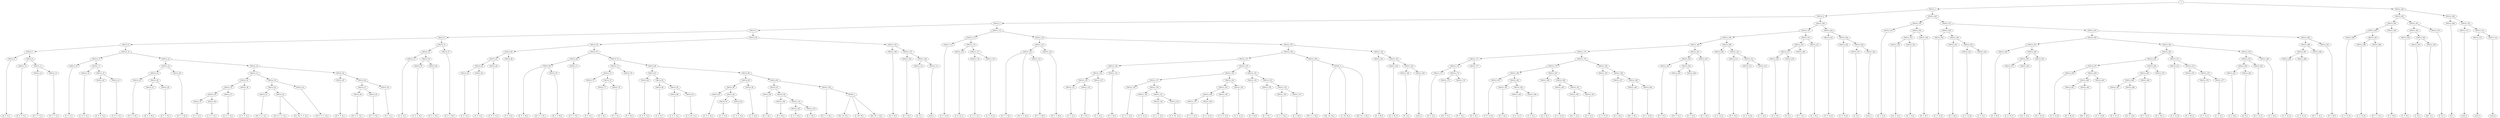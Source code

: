 digraph sample{
"S" -> "C84312_1";
"C84312_1" -> "C84312_2";
"C84312_2" -> "C84312_3";
"C84312_3" -> "C84312_4";
"C84312_4" -> "C84312_5";
"C84312_5" -> "C84312_6";
"C84312_6" -> "C84312_7";
"C84312_7" -> "C84312_8";
"C84312_8" -> "[D  F  G]_1";
"C84312_7" -> "C84312_9";
"C84312_9" -> "C84312_10";
"C84312_10" -> "[D  E  F  G]_1";
"C84312_9" -> "C84312_11";
"C84312_11" -> "C84312_12";
"C84312_12" -> "[D  E  F  G]_2";
"C84312_11" -> "C84312_13";
"C84312_13" -> "[D  E  F  G]_3";
"C84312_6" -> "C84312_14";
"C84312_14" -> "C84312_15";
"C84312_15" -> "C84312_16";
"C84312_16" -> "[C  E  G]_1";
"C84312_15" -> "C84312_17";
"C84312_17" -> "C84312_18";
"C84312_18" -> "[C  D  E  G]_1";
"C84312_17" -> "C84312_19";
"C84312_19" -> "C84312_20";
"C84312_20" -> "[C  D  E  G]_2";
"C84312_19" -> "C84312_21";
"C84312_21" -> "[C  D  E  G]_3";
"C84312_14" -> "C84312_22";
"C84312_22" -> "C84312_23";
"C84312_23" -> "C84312_24";
"C84312_24" -> "C84312_25";
"C84312_25" -> "[D  F  G  B]_1";
"C84312_24" -> "C84312_26";
"C84312_26" -> "C84312_27";
"C84312_27" -> "[D  F  G  B]_2";
"C84312_26" -> "C84312_28";
"C84312_28" -> "[D  F  G  B]_3";
"C84312_23" -> "C84312_29";
"C84312_29" -> "[D  F  G  B]_4";
"C84312_22" -> "C84312_30";
"C84312_30" -> "C84312_31";
"C84312_31" -> "C84312_32";
"C84312_32" -> "C84312_33";
"C84312_33" -> "C84312_34";
"C84312_34" -> "C84312_35";
"C84312_35" -> "[C  E  G]_2";
"C84312_34" -> "C84312_36";
"C84312_36" -> "[C  E  F  G]_1";
"C84312_33" -> "C84312_37";
"C84312_37" -> "[C  E  F  G]_2";
"C84312_32" -> "C84312_38";
"C84312_38" -> "[C  E  F  G]_3";
"C84312_31" -> "C84312_39";
"C84312_39" -> "C84312_40";
"C84312_40" -> "C84312_41";
"C84312_41" -> "[Cis  E  G  A]_1";
"C84312_40" -> "C84312_42";
"C84312_42" -> "[Cis  E  F  G  A]_1";
"C84312_42" -> "[Cis  Dis  E  G  A]_1";
"C84312_39" -> "C84312_43";
"C84312_43" -> "[Cis  E  F  G  A]_2";
"C84312_30" -> "C84312_44";
"C84312_44" -> "C84312_45";
"C84312_45" -> "[D  E  F  A]_1";
"C84312_44" -> "C84312_46";
"C84312_46" -> "C84312_47";
"C84312_47" -> "C84312_48";
"C84312_48" -> "[Cis  D  F  A]_1";
"C84312_47" -> "C84312_49";
"C84312_49" -> "[D  F  A  B]_1";
"C84312_46" -> "C84312_50";
"C84312_50" -> "[D  F  A]_1";
"C84312_5" -> "C84312_51";
"C84312_51" -> "C84312_52";
"C84312_52" -> "C84312_53";
"C84312_53" -> "[C  E  G]_3";
"C84312_52" -> "C84312_54";
"C84312_54" -> "C84312_55";
"C84312_55" -> "[C  E  G  B]_1";
"C84312_54" -> "C84312_56";
"C84312_56" -> "[E  F  G  B]_1";
"C84312_51" -> "C84312_57";
"C84312_57" -> "[D  F  G  B]_5";
"C84312_4" -> "C84312_58";
"C84312_58" -> "C84312_59";
"C84312_59" -> "C84312_60";
"C84312_60" -> "C84312_61";
"C84312_61" -> "C84312_62";
"C84312_62" -> "C84312_63";
"C84312_63" -> "[C  E  G]_4";
"C84312_62" -> "C84312_64";
"C84312_64" -> "[C  E  G]_5";
"C84312_61" -> "C84312_65";
"C84312_65" -> "[C  D  E  G]_4";
"C84312_60" -> "C84312_66";
"C84312_66" -> "[C  E  G]_6";
"C84312_59" -> "C84312_67";
"C84312_67" -> "C84312_68";
"C84312_68" -> "C84312_69";
"C84312_69" -> "[E  F  G  B]_2";
"C84312_69" -> "[Cis  F  G  B]_1";
"C84312_69" -> "C84312_70";
"C84312_70" -> "[D  F  G  B]_6";
"C84312_68" -> "C84312_71";
"C84312_71" -> "[D  F  G  B]_7";
"C84312_67" -> "C84312_72";
"C84312_72" -> "C84312_73";
"C84312_73" -> "C84312_74";
"C84312_74" -> "C84312_75";
"C84312_75" -> "[C  F  G]_1";
"C84312_74" -> "C84312_76";
"C84312_76" -> "C84312_77";
"C84312_77" -> "[F  G  B]_1";
"C84312_76" -> "C84312_78";
"C84312_78" -> "[F  G  A]_1";
"C84312_73" -> "C84312_79";
"C84312_79" -> "[F  G  B]_2";
"C84312_72" -> "C84312_80";
"C84312_80" -> "C84312_81";
"C84312_81" -> "C84312_82";
"C84312_82" -> "[C  D  E  G]_5";
"C84312_81" -> "C84312_83";
"C84312_83" -> "C84312_84";
"C84312_84" -> "[C  E  G]_7";
"C84312_83" -> "C84312_85";
"C84312_85" -> "C84312_86";
"C84312_86" -> "[C  E  G  A]_1";
"C84312_85" -> "C84312_87";
"C84312_87" -> "[C  E  Fis  G]_1";
"C84312_80" -> "C84312_88";
"C84312_88" -> "C84312_89";
"C84312_89" -> "C84312_90";
"C84312_90" -> "C84312_91";
"C84312_91" -> "[C  E  G  A]_2";
"C84312_90" -> "C84312_92";
"C84312_92" -> "C84312_93";
"C84312_93" -> "[C  E  G]_8";
"C84312_92" -> "C84312_94";
"C84312_94" -> "[C  D  E  G]_6";
"C84312_89" -> "C84312_95";
"C84312_95" -> "[C  E  G]_9";
"C84312_88" -> "C84312_96";
"C84312_96" -> "C84312_97";
"C84312_97" -> "C84312_98";
"C84312_98" -> "[E  G  B]_1";
"C84312_97" -> "C84312_99";
"C84312_99" -> "C84312_100";
"C84312_100" -> "[E  G  B]_2";
"C84312_99" -> "C84312_101";
"C84312_101" -> "C84312_102";
"C84312_102" -> "[C  E  G  B]_2";
"C84312_101" -> "C84312_103";
"C84312_103" -> "[E  G  B]_3";
"C84312_96" -> "C84312_104";
"C84312_104" -> "[Fis  G  A  B]_1";
"C84312_104" -> "C83581_1";
"C83581_1" -> "[Dis  Ais  B]_1";
"C83581_1" -> "[C  Dis  B]_1";
"C83581_1" -> "[Dis  Fis  A  B]_1";
"C84312_58" -> "C84312_105";
"C84312_105" -> "C84312_106";
"C84312_106" -> "[E  G  B]_4";
"C84312_105" -> "C84312_107";
"C84312_107" -> "C84312_108";
"C84312_108" -> "[E  G  B]_5";
"C84312_107" -> "C84312_109";
"C84312_109" -> "C84312_110";
"C84312_110" -> "[E  G]_1";
"C84312_109" -> "C84312_111";
"C84312_111" -> "[rest]_1";
"C84312_3" -> "C84312_112";
"C84312_112" -> "C84312_113";
"C84312_113" -> "C84312_114";
"C84312_114" -> "[C  E  G]_10";
"C84312_113" -> "C84312_115";
"C84312_115" -> "C84312_116";
"C84312_116" -> "[C  E  G]_11";
"C84312_115" -> "C84312_117";
"C84312_117" -> "C84312_118";
"C84312_118" -> "[C  D  E  G]_7";
"C84312_117" -> "C84312_119";
"C84312_119" -> "[C  E  G]_12";
"C84312_112" -> "C84312_120";
"C84312_120" -> "C84312_121";
"C84312_121" -> "C84312_122";
"C84312_122" -> "[E  F  G  B]_3";
"C84312_122" -> "[Cis  F  G  B]_2";
"C84312_122" -> "C84312_123";
"C84312_123" -> "[D  F  G  B]_8";
"C84312_121" -> "C84312_124";
"C84312_124" -> "[D  F  G  B]_9";
"C84312_120" -> "C84312_125";
"C84312_125" -> "C84312_126";
"C84312_126" -> "C84312_127";
"C84312_127" -> "C84312_128";
"C84312_128" -> "C84312_129";
"C84312_129" -> "C84312_130";
"C84312_130" -> "C84312_131";
"C84312_131" -> "[C  F  G]_2";
"C84312_130" -> "C84312_132";
"C84312_132" -> "[F  G  B]_3";
"C84312_129" -> "C84312_133";
"C84312_133" -> "[F  G  A]_2";
"C84312_128" -> "C84312_134";
"C84312_134" -> "[F  G  B]_4";
"C84312_127" -> "C84312_135";
"C84312_135" -> "C84312_136";
"C84312_136" -> "C84312_137";
"C84312_137" -> "C84312_138";
"C84312_138" -> "[C  D  E  G]_8";
"C84312_137" -> "C84312_139";
"C84312_139" -> "C84312_140";
"C84312_140" -> "[C  E  G]_13";
"C84312_139" -> "C84312_141";
"C84312_141" -> "C84312_142";
"C84312_142" -> "[C  E  G  A]_3";
"C84312_141" -> "C84312_143";
"C84312_143" -> "[C  E  Fis  G]_2";
"C84312_136" -> "C84312_144";
"C84312_144" -> "C84312_145";
"C84312_145" -> "C84312_146";
"C84312_146" -> "C84312_147";
"C84312_147" -> "[C  E  G  A]_4";
"C84312_146" -> "C84312_148";
"C84312_148" -> "[C  E  G]_14";
"C84312_145" -> "C84312_149";
"C84312_149" -> "[C  D  E  G]_9";
"C84312_144" -> "C84312_150";
"C84312_150" -> "[C  E  G]_15";
"C84312_135" -> "C84312_151";
"C84312_151" -> "C84312_152";
"C84312_152" -> "[E  G  B]_6";
"C84312_151" -> "C84312_153";
"C84312_153" -> "C84312_154";
"C84312_154" -> "[E  G  B]_7";
"C84312_153" -> "C84312_155";
"C84312_155" -> "C84312_156";
"C84312_156" -> "[C  E  G  B]_3";
"C84312_155" -> "C84312_157";
"C84312_157" -> "[E  G  B]_8";
"C84312_126" -> "C84312_158";
"C84312_158" -> "[Fis  G  A  B]_2";
"C84312_158" -> "C83581_2";
"C83581_2" -> "[Dis  Ais  B]_2";
"C83581_2" -> "[C  Dis  B]_2";
"C83581_2" -> "[Dis  Fis  A  B]_2";
"C84312_125" -> "C84312_159";
"C84312_159" -> "C84312_160";
"C84312_160" -> "[E  G  B]_9";
"C84312_159" -> "C84312_161";
"C84312_161" -> "C84312_162";
"C84312_162" -> "[E  G  B]_10";
"C84312_161" -> "C84312_163";
"C84312_163" -> "C84312_164";
"C84312_164" -> "[E  G]_2";
"C84312_163" -> "C84312_165";
"C84312_165" -> "[rest]_2";
"C84312_2" -> "C84312_166";
"C84312_166" -> "C84312_167";
"C84312_167" -> "C84312_168";
"C84312_168" -> "C84312_169";
"C84312_169" -> "C84312_170";
"C84312_170" -> "C84312_171";
"C84312_171" -> "C84312_172";
"C84312_172" -> "C84312_173";
"C84312_173" -> "[D  F  G]_2";
"C84312_172" -> "C84312_174";
"C84312_174" -> "C84312_175";
"C84312_175" -> "[Cis  E  G]_1";
"C84312_174" -> "C84312_176";
"C84312_176" -> "[D  F  G]_3";
"C84312_171" -> "C84312_177";
"C84312_177" -> "[D  G  B]_1";
"C84312_170" -> "C84312_178";
"C84312_178" -> "C84312_179";
"C84312_179" -> "C84312_180";
"C84312_180" -> "C84312_181";
"C84312_181" -> "[C  E  G]_16";
"C84312_180" -> "C84312_182";
"C84312_182" -> "C84312_183";
"C84312_183" -> "[D  G  B]_2";
"C84312_182" -> "C84312_184";
"C84312_184" -> "C84312_185";
"C84312_185" -> "[C  E  G]_17";
"C84312_184" -> "C84312_186";
"C84312_186" -> "[C  G  A]_1";
"C84312_179" -> "C84312_187";
"C84312_187" -> "C84312_188";
"C84312_188" -> "[D  G  B]_3";
"C84312_187" -> "C84312_189";
"C84312_189" -> "C84312_190";
"C84312_190" -> "[C  E  G]_18";
"C84312_189" -> "C84312_191";
"C84312_191" -> "C84312_192";
"C84312_192" -> "[Cis  E  G]_2";
"C84312_191" -> "C84312_193";
"C84312_193" -> "[D  F  G]_4";
"C84312_178" -> "C84312_194";
"C84312_194" -> "C84312_195";
"C84312_195" -> "[C  E  G]_19";
"C84312_194" -> "C84312_196";
"C84312_196" -> "C84312_197";
"C84312_197" -> "[D  G  B]_4";
"C84312_196" -> "C84312_198";
"C84312_198" -> "C84312_199";
"C84312_199" -> "[Dis  G  B]_1";
"C84312_198" -> "C84312_200";
"C84312_200" -> "[C  E  G]_20";
"C84312_169" -> "C84312_201";
"C84312_201" -> "C84312_202";
"C84312_202" -> "C84312_203";
"C84312_203" -> "[D  F  G]_5";
"C84312_202" -> "C84312_204";
"C84312_204" -> "C84312_205";
"C84312_205" -> "[Cis  E  G]_3";
"C84312_204" -> "C84312_206";
"C84312_206" -> "[D  F  G]_6";
"C84312_201" -> "C84312_207";
"C84312_207" -> "[D  G  B]_5";
"C84312_168" -> "C84312_208";
"C84312_208" -> "C84312_209";
"C84312_209" -> "[C  E  G]_21";
"C84312_208" -> "C84312_210";
"C84312_210" -> "C84312_211";
"C84312_211" -> "[D  G  B]_6";
"C84312_210" -> "C84312_212";
"C84312_212" -> "C84312_213";
"C84312_213" -> "[C  E  G]_22";
"C84312_212" -> "C84312_214";
"C84312_214" -> "[C  G  A]_2";
"C84312_167" -> "C84312_215";
"C84312_215" -> "C84312_216";
"C84312_216" -> "C84312_217";
"C84312_217" -> "C84312_218";
"C84312_218" -> "[C  D  B]_1";
"C84312_217" -> "C84312_219";
"C84312_219" -> "[D  E]_1";
"C84312_216" -> "C84312_220";
"C84312_220" -> "[D  F  G]_7";
"C84312_215" -> "C84312_221";
"C84312_221" -> "[G  A  B]_1";
"C84312_166" -> "C84312_222";
"C84312_222" -> "C84312_223";
"C84312_223" -> "[C  E  G]_23";
"C84312_222" -> "C84312_224";
"C84312_224" -> "C84312_225";
"C84312_225" -> "[C  E  G]_24";
"C84312_224" -> "C84312_226";
"C84312_226" -> "C84312_227";
"C84312_227" -> "[C  E]_1";
"C84312_226" -> "C84312_228";
"C84312_228" -> "[rest]_3";
"C84312_1" -> "C84312_229";
"C84312_229" -> "C84312_230";
"C84312_230" -> "C84312_231";
"C84312_231" -> "[D  F  G]_8";
"C84312_230" -> "C84312_232";
"C84312_232" -> "C84312_233";
"C84312_233" -> "C84312_234";
"C84312_234" -> "[Cis  E  G]_4";
"C84312_233" -> "C84312_235";
"C84312_235" -> "[D  F  G]_9";
"C84312_232" -> "C84312_236";
"C84312_236" -> "[D  G  B]_7";
"C84312_229" -> "C84312_237";
"C84312_237" -> "C84312_238";
"C84312_238" -> "C84312_239";
"C84312_239" -> "[C  E  G]_25";
"C84312_238" -> "C84312_240";
"C84312_240" -> "C84312_241";
"C84312_241" -> "[D  G  B]_8";
"C84312_240" -> "C84312_242";
"C84312_242" -> "C84312_243";
"C84312_243" -> "[C  E  G]_26";
"C84312_242" -> "C84312_244";
"C84312_244" -> "[C  G  A]_3";
"C84312_237" -> "C84312_245";
"C84312_245" -> "C84312_246";
"C84312_246" -> "C84312_247";
"C84312_247" -> "C84312_248";
"C84312_248" -> "[D  G  B]_9";
"C84312_247" -> "C84312_249";
"C84312_249" -> "C84312_250";
"C84312_250" -> "C84312_251";
"C84312_251" -> "[C  E  G]_27";
"C84312_250" -> "C84312_252";
"C84312_252" -> "[Cis  E  G]_5";
"C84312_249" -> "C84312_253";
"C84312_253" -> "[D  F  G]_10";
"C84312_246" -> "C84312_254";
"C84312_254" -> "C84312_255";
"C84312_255" -> "C84312_256";
"C84312_256" -> "C84312_257";
"C84312_257" -> "C84312_258";
"C84312_258" -> "[C  E  G]_28";
"C84312_257" -> "C84312_259";
"C84312_259" -> "C84312_260";
"C84312_260" -> "C84312_261";
"C84312_261" -> "[D  G  B]_10";
"C84312_260" -> "C84312_262";
"C84312_262" -> "[Dis  G  B]_2";
"C84312_259" -> "C84312_263";
"C84312_263" -> "[C  E  G]_29";
"C84312_256" -> "C84312_264";
"C84312_264" -> "C84312_265";
"C84312_265" -> "C84312_266";
"C84312_266" -> "C84312_267";
"C84312_267" -> "[D  F  G]_11";
"C84312_266" -> "C84312_268";
"C84312_268" -> "[Cis  E  G]_6";
"C84312_265" -> "C84312_269";
"C84312_269" -> "[D  F  G]_12";
"C84312_264" -> "C84312_270";
"C84312_270" -> "[D  G  B]_11";
"C84312_255" -> "C84312_271";
"C84312_271" -> "C84312_272";
"C84312_272" -> "[C  E  G]_30";
"C84312_271" -> "C84312_273";
"C84312_273" -> "C84312_274";
"C84312_274" -> "[D  G  B]_12";
"C84312_273" -> "C84312_275";
"C84312_275" -> "C84312_276";
"C84312_276" -> "[C  E  G]_31";
"C84312_275" -> "C84312_277";
"C84312_277" -> "[C  G  A]_4";
"C84312_254" -> "C84312_278";
"C84312_278" -> "C84312_279";
"C84312_279" -> "C84312_280";
"C84312_280" -> "C84312_281";
"C84312_281" -> "[C  D  B]_2";
"C84312_280" -> "C84312_282";
"C84312_282" -> "[D  E]_2";
"C84312_279" -> "C84312_283";
"C84312_283" -> "[D  F  G]_13";
"C84312_278" -> "C84312_284";
"C84312_284" -> "[G  A  B]_2";
"C84312_245" -> "C84312_285";
"C84312_285" -> "C84312_286";
"C84312_286" -> "C84312_287";
"C84312_287" -> "C84312_288";
"C84312_288" -> "[C  E  G]_32";
"C84312_287" -> "C84312_289";
"C84312_289" -> "[C  E  G]_33";
"C84312_286" -> "C84312_290";
"C84312_290" -> "[D  F  G  A]_1";
"C84312_285" -> "C84312_291";
"C84312_291" -> "[F  G  B]_5";
"S" -> "C84312_292";
"C84312_292" -> "C84312_293";
"C84312_293" -> "C84312_294";
"C84312_294" -> "C84312_295";
"C84312_295" -> "C84312_296";
"C84312_296" -> "[C  E  G]_34";
"C84312_295" -> "C84312_297";
"C84312_297" -> "C84312_298";
"C84312_298" -> "[C  E  G]_35";
"C84312_297" -> "C84312_299";
"C84312_299" -> "[D  F  G  A]_2";
"C84312_294" -> "C84312_300";
"C84312_300" -> "[F  G  B]_6";
"C84312_293" -> "C84312_301";
"C84312_301" -> "C84312_302";
"C84312_302" -> "C84312_303";
"C84312_303" -> "[C  E  B]_1";
"C84312_302" -> "C84312_304";
"C84312_304" -> "C84312_305";
"C84312_305" -> "[C  E]_2";
"C84312_304" -> "C84312_306";
"C84312_306" -> "[Dis  G]_1";
"C84312_301" -> "C84312_307";
"C84312_307" -> "[E  G]_3";
"C84312_292" -> "C84312_308";
"C84312_308" -> "C84312_309";
"C84312_309" -> "[C]_1";
"C84312_308" -> "C84312_310";
"C84312_310" -> "C84312_311";
"C84312_311" -> "[rest]_4";
"C84312_310" -> "C84312_312";
"C84312_312" -> "C84312_313";
"C84312_313" -> "[rest]_5";
"C84312_312" -> "C84312_314";
"C84312_314" -> "[rest]_6";

{rank = min; "S";}
{rank = same; "C84312_1"; "C84312_292";}
{rank = same; "C84312_2"; "C84312_229"; "C84312_293"; "C84312_308";}
{rank = same; "C84312_3"; "C84312_166"; "C84312_230"; "C84312_237"; "C84312_294"; "C84312_301"; "C84312_309"; "C84312_310";}
{rank = same; "C84312_4"; "C84312_112"; "C84312_167"; "C84312_222"; "C84312_231"; "C84312_232"; "C84312_238"; "C84312_245"; "C84312_295"; "C84312_300"; "C84312_302"; "C84312_307"; "C84312_311"; "C84312_312";}
{rank = same; "C84312_5"; "C84312_58"; "C84312_113"; "C84312_120"; "C84312_168"; "C84312_215"; "C84312_223"; "C84312_224"; "C84312_233"; "C84312_236"; "C84312_239"; "C84312_240"; "C84312_246"; "C84312_285"; "C84312_296"; "C84312_297"; "C84312_303"; "C84312_304"; "C84312_313"; "C84312_314";}
{rank = same; "C84312_6"; "C84312_51"; "C84312_59"; "C84312_105"; "C84312_114"; "C84312_115"; "C84312_121"; "C84312_125"; "C84312_169"; "C84312_208"; "C84312_216"; "C84312_221"; "C84312_225"; "C84312_226"; "C84312_234"; "C84312_235"; "C84312_241"; "C84312_242"; "C84312_247"; "C84312_254"; "C84312_286"; "C84312_291"; "C84312_298"; "C84312_299"; "C84312_305"; "C84312_306";}
{rank = same; "C84312_7"; "C84312_14"; "C84312_52"; "C84312_57"; "C84312_60"; "C84312_67"; "C84312_106"; "C84312_107"; "C84312_116"; "C84312_117"; "C84312_122"; "C84312_124"; "C84312_126"; "C84312_159"; "C84312_170"; "C84312_201"; "C84312_209"; "C84312_210"; "C84312_217"; "C84312_220"; "C84312_227"; "C84312_228"; "C84312_243"; "C84312_244"; "C84312_248"; "C84312_249"; "C84312_255"; "C84312_278"; "C84312_287"; "C84312_290";}
{rank = same; "C84312_8"; "C84312_9"; "C84312_15"; "C84312_22"; "C84312_53"; "C84312_54"; "C84312_61"; "C84312_66"; "C84312_68"; "C84312_72"; "C84312_108"; "C84312_109"; "C84312_118"; "C84312_119"; "C84312_123"; "C84312_127"; "C84312_158"; "C84312_160"; "C84312_161"; "C84312_171"; "C84312_178"; "C84312_202"; "C84312_207"; "C84312_211"; "C84312_212"; "C84312_218"; "C84312_219"; "C84312_250"; "C84312_253"; "C84312_256"; "C84312_271"; "C84312_279"; "C84312_284"; "C84312_288"; "C84312_289";}
{rank = same; "C84312_10"; "C84312_11"; "C84312_16"; "C84312_17"; "C84312_23"; "C84312_30"; "C84312_55"; "C84312_56"; "C84312_62"; "C84312_65"; "C84312_69"; "C84312_71"; "C84312_73"; "C84312_80"; "C84312_110"; "C84312_111"; "C84312_128"; "C84312_135"; "C83581_2"; "C84312_162"; "C84312_163"; "C84312_172"; "C84312_177"; "C84312_179"; "C84312_194"; "C84312_203"; "C84312_204"; "C84312_213"; "C84312_214"; "C84312_251"; "C84312_252"; "C84312_257"; "C84312_264"; "C84312_272"; "C84312_273"; "C84312_280"; "C84312_283";}
{rank = same; "C84312_12"; "C84312_13"; "C84312_18"; "C84312_19"; "C84312_24"; "C84312_29"; "C84312_31"; "C84312_44"; "C84312_63"; "C84312_64"; "C84312_70"; "C84312_74"; "C84312_79"; "C84312_81"; "C84312_88"; "C84312_129"; "C84312_134"; "C84312_136"; "C84312_151"; "C84312_164"; "C84312_165"; "C84312_173"; "C84312_174"; "C84312_180"; "C84312_187"; "C84312_195"; "C84312_196"; "C84312_205"; "C84312_206"; "C84312_258"; "C84312_259"; "C84312_265"; "C84312_270"; "C84312_274"; "C84312_275"; "C84312_281"; "C84312_282";}
{rank = same; "C84312_20"; "C84312_21"; "C84312_25"; "C84312_26"; "C84312_32"; "C84312_39"; "C84312_45"; "C84312_46"; "C84312_75"; "C84312_76"; "C84312_82"; "C84312_83"; "C84312_89"; "C84312_96"; "C84312_130"; "C84312_133"; "C84312_137"; "C84312_144"; "C84312_152"; "C84312_153"; "C84312_175"; "C84312_176"; "C84312_181"; "C84312_182"; "C84312_188"; "C84312_189"; "C84312_197"; "C84312_198"; "C84312_260"; "C84312_263"; "C84312_266"; "C84312_269"; "C84312_276"; "C84312_277";}
{rank = same; "C84312_27"; "C84312_28"; "C84312_33"; "C84312_38"; "C84312_40"; "C84312_43"; "C84312_47"; "C84312_50"; "C84312_77"; "C84312_78"; "C84312_84"; "C84312_85"; "C84312_90"; "C84312_95"; "C84312_97"; "C84312_104"; "C84312_131"; "C84312_132"; "C84312_138"; "C84312_139"; "C84312_145"; "C84312_150"; "C84312_154"; "C84312_155"; "C84312_183"; "C84312_184"; "C84312_190"; "C84312_191"; "C84312_199"; "C84312_200"; "C84312_261"; "C84312_262"; "C84312_267"; "C84312_268";}
{rank = same; "C84312_34"; "C84312_37"; "C84312_41"; "C84312_42"; "C84312_48"; "C84312_49"; "C84312_86"; "C84312_87"; "C84312_91"; "C84312_92"; "C84312_98"; "C84312_99"; "C83581_1"; "C84312_140"; "C84312_141"; "C84312_146"; "C84312_149"; "C84312_156"; "C84312_157"; "C84312_185"; "C84312_186"; "C84312_192"; "C84312_193";}
{rank = same; "C84312_35"; "C84312_36"; "C84312_93"; "C84312_94"; "C84312_100"; "C84312_101"; "C84312_142"; "C84312_143"; "C84312_147"; "C84312_148";}
{rank = same; "C84312_102"; "C84312_103";}
{rank = same; "[C  D  B]_1"; "[C  D  B]_2"; "[C  D  E  G]_1"; "[C  D  E  G]_2"; "[C  D  E  G]_3"; "[C  D  E  G]_4"; "[C  D  E  G]_5"; "[C  D  E  G]_6"; "[C  D  E  G]_7"; "[C  D  E  G]_8"; "[C  D  E  G]_9"; "[C  Dis  B]_1"; "[C  Dis  B]_2"; "[C  E  B]_1"; "[C  E  F  G]_1"; "[C  E  F  G]_2"; "[C  E  F  G]_3"; "[C  E  Fis  G]_1"; "[C  E  Fis  G]_2"; "[C  E  G  A]_1"; "[C  E  G  A]_2"; "[C  E  G  A]_3"; "[C  E  G  A]_4"; "[C  E  G  B]_1"; "[C  E  G  B]_2"; "[C  E  G  B]_3"; "[C  E  G]_1"; "[C  E  G]_2"; "[C  E  G]_3"; "[C  E  G]_4"; "[C  E  G]_5"; "[C  E  G]_6"; "[C  E  G]_7"; "[C  E  G]_8"; "[C  E  G]_9"; "[C  E  G]_10"; "[C  E  G]_11"; "[C  E  G]_12"; "[C  E  G]_13"; "[C  E  G]_14"; "[C  E  G]_15"; "[C  E  G]_16"; "[C  E  G]_17"; "[C  E  G]_18"; "[C  E  G]_19"; "[C  E  G]_20"; "[C  E  G]_21"; "[C  E  G]_22"; "[C  E  G]_23"; "[C  E  G]_24"; "[C  E  G]_25"; "[C  E  G]_26"; "[C  E  G]_27"; "[C  E  G]_28"; "[C  E  G]_29"; "[C  E  G]_30"; "[C  E  G]_31"; "[C  E  G]_32"; "[C  E  G]_33"; "[C  E  G]_34"; "[C  E  G]_35"; "[C  E]_1"; "[C  E]_2"; "[C  F  G]_1"; "[C  F  G]_2"; "[C  G  A]_1"; "[C  G  A]_2"; "[C  G  A]_3"; "[C  G  A]_4"; "[C]_1"; "[Cis  D  F  A]_1"; "[Cis  Dis  E  G  A]_1"; "[Cis  E  F  G  A]_1"; "[Cis  E  F  G  A]_2"; "[Cis  E  G  A]_1"; "[Cis  E  G]_1"; "[Cis  E  G]_2"; "[Cis  E  G]_3"; "[Cis  E  G]_4"; "[Cis  E  G]_5"; "[Cis  E  G]_6"; "[Cis  F  G  B]_1"; "[Cis  F  G  B]_2"; "[D  E  F  A]_1"; "[D  E  F  G]_1"; "[D  E  F  G]_2"; "[D  E  F  G]_3"; "[D  E]_1"; "[D  E]_2"; "[D  F  A  B]_1"; "[D  F  A]_1"; "[D  F  G  A]_1"; "[D  F  G  A]_2"; "[D  F  G  B]_1"; "[D  F  G  B]_2"; "[D  F  G  B]_3"; "[D  F  G  B]_4"; "[D  F  G  B]_5"; "[D  F  G  B]_6"; "[D  F  G  B]_7"; "[D  F  G  B]_8"; "[D  F  G  B]_9"; "[D  F  G]_1"; "[D  F  G]_2"; "[D  F  G]_3"; "[D  F  G]_4"; "[D  F  G]_5"; "[D  F  G]_6"; "[D  F  G]_7"; "[D  F  G]_8"; "[D  F  G]_9"; "[D  F  G]_10"; "[D  F  G]_11"; "[D  F  G]_12"; "[D  F  G]_13"; "[D  G  B]_1"; "[D  G  B]_2"; "[D  G  B]_3"; "[D  G  B]_4"; "[D  G  B]_5"; "[D  G  B]_6"; "[D  G  B]_7"; "[D  G  B]_8"; "[D  G  B]_9"; "[D  G  B]_10"; "[D  G  B]_11"; "[D  G  B]_12"; "[Dis  Ais  B]_1"; "[Dis  Ais  B]_2"; "[Dis  Fis  A  B]_1"; "[Dis  Fis  A  B]_2"; "[Dis  G  B]_1"; "[Dis  G  B]_2"; "[Dis  G]_1"; "[E  F  G  B]_1"; "[E  F  G  B]_2"; "[E  F  G  B]_3"; "[E  G  B]_1"; "[E  G  B]_2"; "[E  G  B]_3"; "[E  G  B]_4"; "[E  G  B]_5"; "[E  G  B]_6"; "[E  G  B]_7"; "[E  G  B]_8"; "[E  G  B]_9"; "[E  G  B]_10"; "[E  G]_1"; "[E  G]_2"; "[E  G]_3"; "[F  G  A]_1"; "[F  G  A]_2"; "[F  G  B]_1"; "[F  G  B]_2"; "[F  G  B]_3"; "[F  G  B]_4"; "[F  G  B]_5"; "[F  G  B]_6"; "[Fis  G  A  B]_1"; "[Fis  G  A  B]_2"; "[G  A  B]_1"; "[G  A  B]_2"; "[rest]_1"; "[rest]_2"; "[rest]_3"; "[rest]_4"; "[rest]_5"; "[rest]_6";}
}